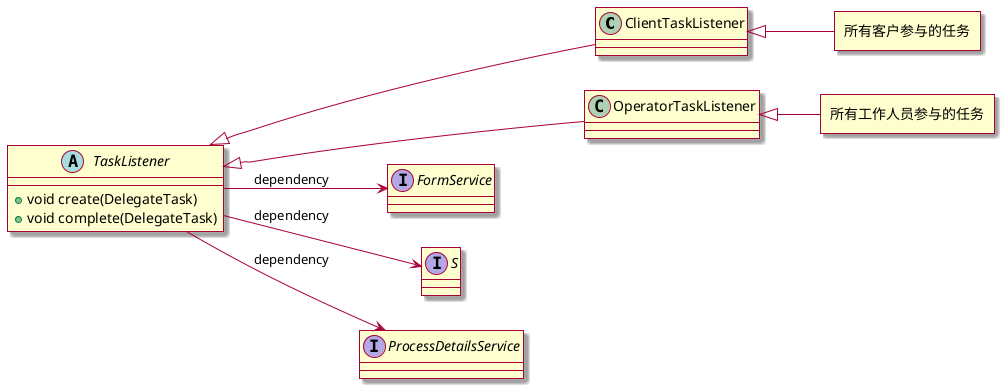 @startuml

left to right direction

allowmixing

skin rose

class ClientTaskListener {
}
class OperatorTaskListener {
}
abstract class TaskListener {
+ void create(DelegateTask)
+ void complete(DelegateTask)
}

interface FormService

interface S

interface ProcessDetailsService

TaskListener <|--- ClientTaskListener
TaskListener <|--- OperatorTaskListener

TaskListener--> S:dependency
TaskListener--> FormService:dependency
TaskListener--> ProcessDetailsService:dependency

rectangle 所有客户参与的任务
rectangle 所有工作人员参与的任务

ClientTaskListener <|-- 所有客户参与的任务
OperatorTaskListener <|-- 所有工作人员参与的任务

@enduml